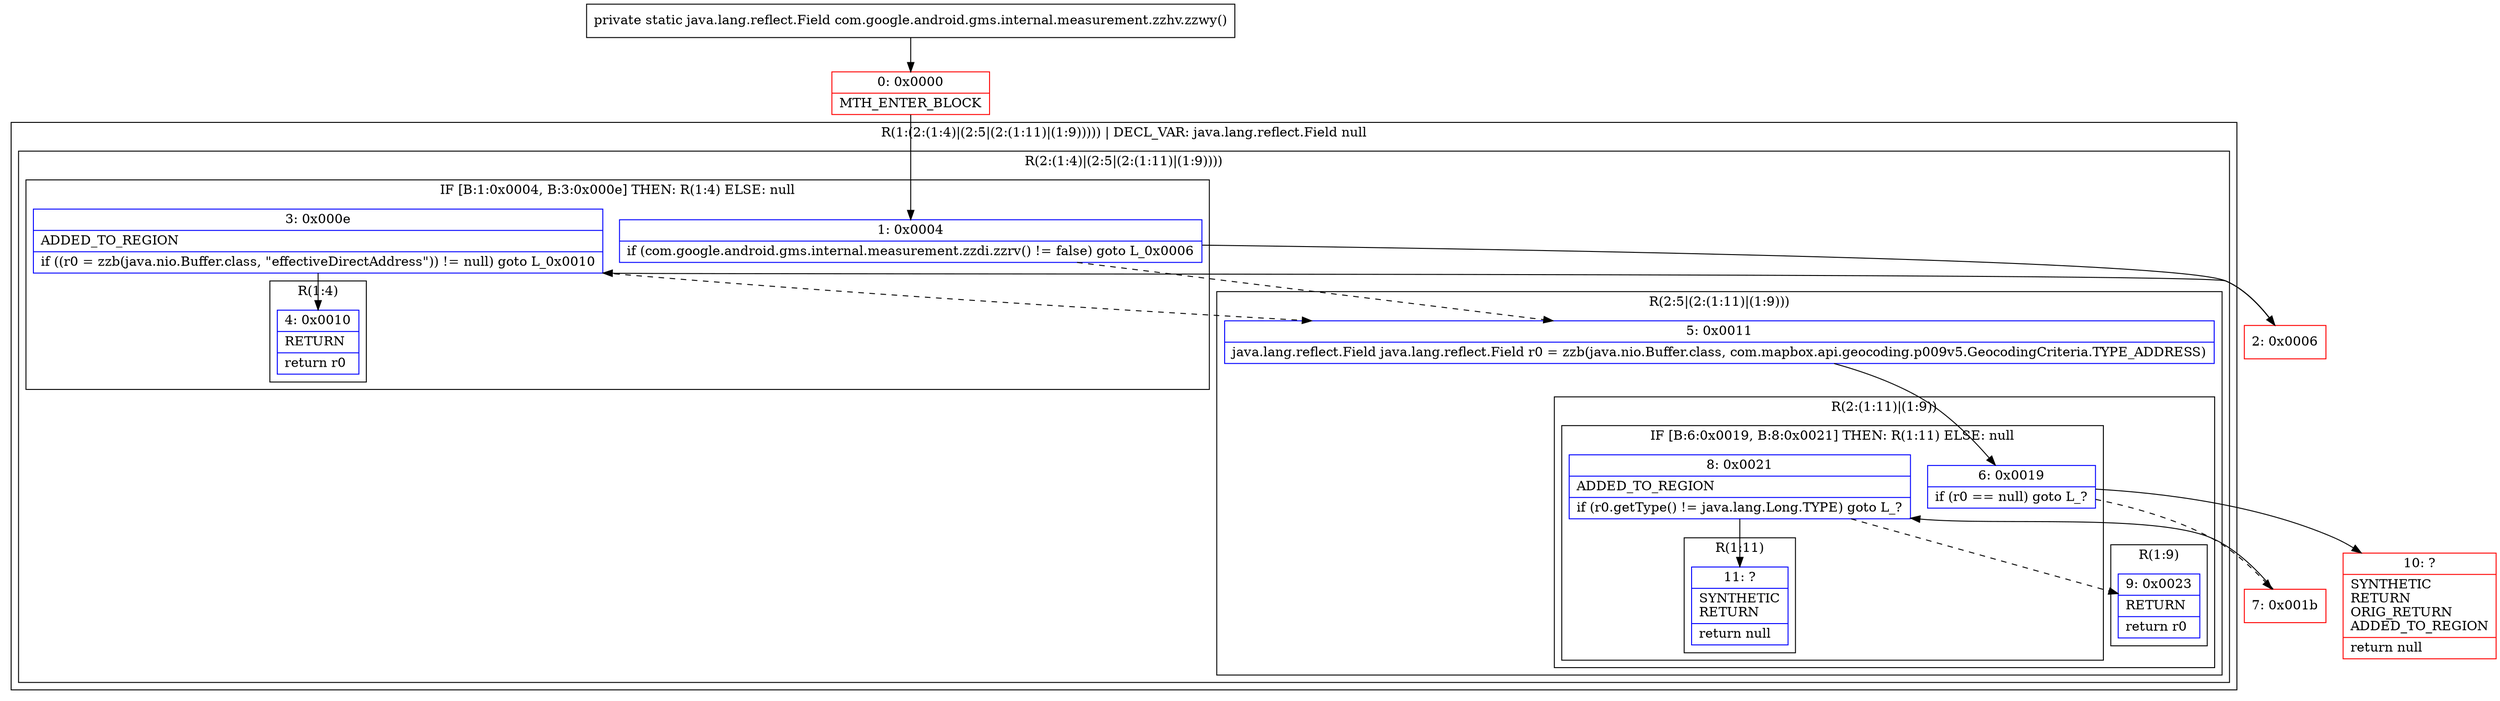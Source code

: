 digraph "CFG forcom.google.android.gms.internal.measurement.zzhv.zzwy()Ljava\/lang\/reflect\/Field;" {
subgraph cluster_Region_1139789599 {
label = "R(1:(2:(1:4)|(2:5|(2:(1:11)|(1:9))))) | DECL_VAR: java.lang.reflect.Field null\l";
node [shape=record,color=blue];
subgraph cluster_Region_111919042 {
label = "R(2:(1:4)|(2:5|(2:(1:11)|(1:9))))";
node [shape=record,color=blue];
subgraph cluster_IfRegion_1477724483 {
label = "IF [B:1:0x0004, B:3:0x000e] THEN: R(1:4) ELSE: null";
node [shape=record,color=blue];
Node_1 [shape=record,label="{1\:\ 0x0004|if (com.google.android.gms.internal.measurement.zzdi.zzrv() != false) goto L_0x0006\l}"];
Node_3 [shape=record,label="{3\:\ 0x000e|ADDED_TO_REGION\l|if ((r0 = zzb(java.nio.Buffer.class, \"effectiveDirectAddress\")) != null) goto L_0x0010\l}"];
subgraph cluster_Region_1273477617 {
label = "R(1:4)";
node [shape=record,color=blue];
Node_4 [shape=record,label="{4\:\ 0x0010|RETURN\l|return r0\l}"];
}
}
subgraph cluster_Region_733430479 {
label = "R(2:5|(2:(1:11)|(1:9)))";
node [shape=record,color=blue];
Node_5 [shape=record,label="{5\:\ 0x0011|java.lang.reflect.Field java.lang.reflect.Field r0 = zzb(java.nio.Buffer.class, com.mapbox.api.geocoding.p009v5.GeocodingCriteria.TYPE_ADDRESS)\l}"];
subgraph cluster_Region_1993146533 {
label = "R(2:(1:11)|(1:9))";
node [shape=record,color=blue];
subgraph cluster_IfRegion_861055690 {
label = "IF [B:6:0x0019, B:8:0x0021] THEN: R(1:11) ELSE: null";
node [shape=record,color=blue];
Node_6 [shape=record,label="{6\:\ 0x0019|if (r0 == null) goto L_?\l}"];
Node_8 [shape=record,label="{8\:\ 0x0021|ADDED_TO_REGION\l|if (r0.getType() != java.lang.Long.TYPE) goto L_?\l}"];
subgraph cluster_Region_767816721 {
label = "R(1:11)";
node [shape=record,color=blue];
Node_11 [shape=record,label="{11\:\ ?|SYNTHETIC\lRETURN\l|return null\l}"];
}
}
subgraph cluster_Region_983132375 {
label = "R(1:9)";
node [shape=record,color=blue];
Node_9 [shape=record,label="{9\:\ 0x0023|RETURN\l|return r0\l}"];
}
}
}
}
}
Node_0 [shape=record,color=red,label="{0\:\ 0x0000|MTH_ENTER_BLOCK\l}"];
Node_2 [shape=record,color=red,label="{2\:\ 0x0006}"];
Node_7 [shape=record,color=red,label="{7\:\ 0x001b}"];
Node_10 [shape=record,color=red,label="{10\:\ ?|SYNTHETIC\lRETURN\lORIG_RETURN\lADDED_TO_REGION\l|return null\l}"];
MethodNode[shape=record,label="{private static java.lang.reflect.Field com.google.android.gms.internal.measurement.zzhv.zzwy() }"];
MethodNode -> Node_0;
Node_1 -> Node_2;
Node_1 -> Node_5[style=dashed];
Node_3 -> Node_4;
Node_3 -> Node_5[style=dashed];
Node_5 -> Node_6;
Node_6 -> Node_7[style=dashed];
Node_6 -> Node_10;
Node_8 -> Node_9[style=dashed];
Node_8 -> Node_11;
Node_0 -> Node_1;
Node_2 -> Node_3;
Node_7 -> Node_8;
}

